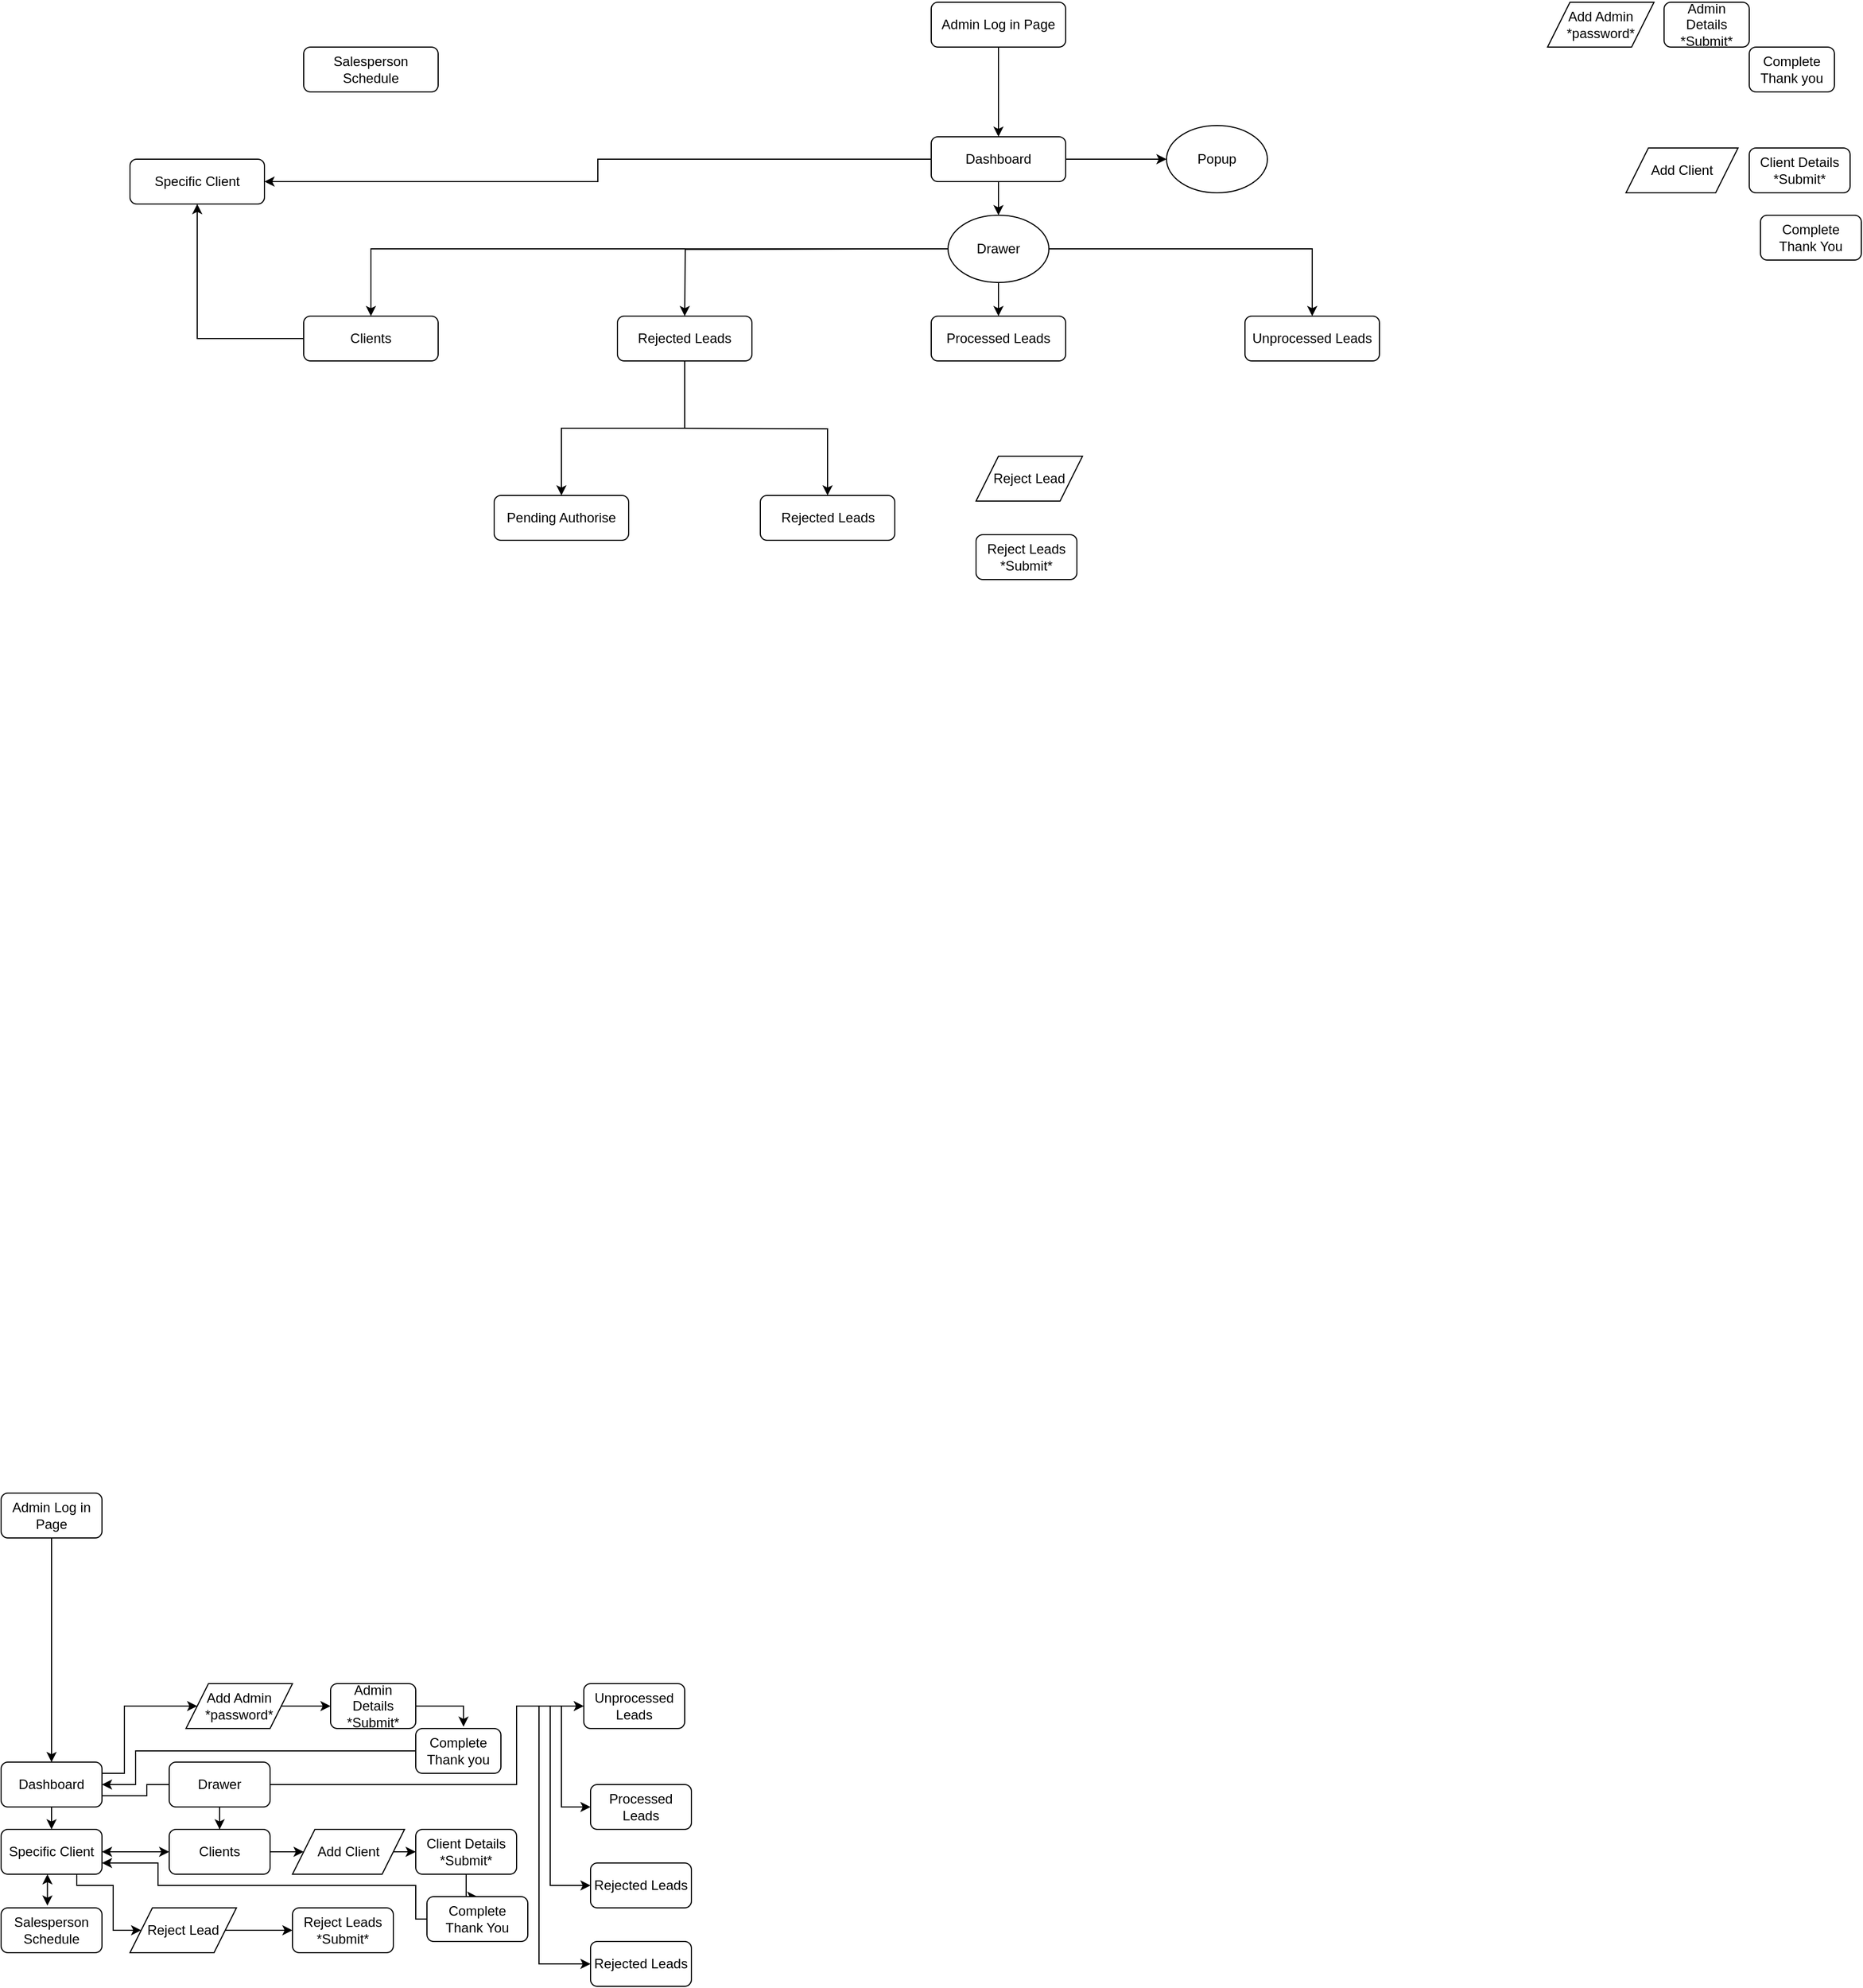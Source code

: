 <mxfile version="20.5.1" type="github">
  <diagram id="C5RBs43oDa-KdzZeNtuy" name="Page-1">
    <mxGraphModel dx="1298" dy="660" grid="1" gridSize="10" guides="1" tooltips="1" connect="1" arrows="1" fold="1" page="1" pageScale="1" pageWidth="2339" pageHeight="3300" math="0" shadow="0">
      <root>
        <mxCell id="WIyWlLk6GJQsqaUBKTNV-0" />
        <mxCell id="WIyWlLk6GJQsqaUBKTNV-1" parent="WIyWlLk6GJQsqaUBKTNV-0" />
        <mxCell id="pNnEN6fRzk_LjwezDTRE-0" value="Admin Log in Page" style="rounded=1;whiteSpace=wrap;html=1;" vertex="1" parent="WIyWlLk6GJQsqaUBKTNV-1">
          <mxGeometry x="1160" y="40" width="120" height="40" as="geometry" />
        </mxCell>
        <mxCell id="pNnEN6fRzk_LjwezDTRE-100" value="" style="edgeStyle=orthogonalEdgeStyle;rounded=0;orthogonalLoop=1;jettySize=auto;html=1;entryX=0.5;entryY=0;entryDx=0;entryDy=0;" edge="1" parent="WIyWlLk6GJQsqaUBKTNV-1" source="pNnEN6fRzk_LjwezDTRE-2" target="pNnEN6fRzk_LjwezDTRE-113">
          <mxGeometry relative="1" as="geometry">
            <mxPoint x="1220.0" y="240" as="targetPoint" />
          </mxGeometry>
        </mxCell>
        <mxCell id="pNnEN6fRzk_LjwezDTRE-106" style="edgeStyle=orthogonalEdgeStyle;rounded=0;orthogonalLoop=1;jettySize=auto;html=1;entryX=1;entryY=0.5;entryDx=0;entryDy=0;" edge="1" parent="WIyWlLk6GJQsqaUBKTNV-1" source="pNnEN6fRzk_LjwezDTRE-2" target="pNnEN6fRzk_LjwezDTRE-14">
          <mxGeometry relative="1" as="geometry" />
        </mxCell>
        <mxCell id="pNnEN6fRzk_LjwezDTRE-116" value="" style="edgeStyle=orthogonalEdgeStyle;rounded=0;orthogonalLoop=1;jettySize=auto;html=1;" edge="1" parent="WIyWlLk6GJQsqaUBKTNV-1" source="pNnEN6fRzk_LjwezDTRE-2" target="pNnEN6fRzk_LjwezDTRE-115">
          <mxGeometry relative="1" as="geometry" />
        </mxCell>
        <mxCell id="pNnEN6fRzk_LjwezDTRE-2" value="Dashboard" style="rounded=1;whiteSpace=wrap;html=1;" vertex="1" parent="WIyWlLk6GJQsqaUBKTNV-1">
          <mxGeometry x="1160" y="160" width="120" height="40" as="geometry" />
        </mxCell>
        <mxCell id="pNnEN6fRzk_LjwezDTRE-3" value="" style="endArrow=classic;html=1;rounded=0;exitX=0.5;exitY=1;exitDx=0;exitDy=0;entryX=0.5;entryY=0;entryDx=0;entryDy=0;" edge="1" parent="WIyWlLk6GJQsqaUBKTNV-1" source="pNnEN6fRzk_LjwezDTRE-0" target="pNnEN6fRzk_LjwezDTRE-2">
          <mxGeometry width="50" height="50" relative="1" as="geometry">
            <mxPoint x="1200" y="280" as="sourcePoint" />
            <mxPoint x="1250" y="230" as="targetPoint" />
          </mxGeometry>
        </mxCell>
        <mxCell id="pNnEN6fRzk_LjwezDTRE-101" value="" style="edgeStyle=orthogonalEdgeStyle;rounded=0;orthogonalLoop=1;jettySize=auto;html=1;exitX=0.5;exitY=1;exitDx=0;exitDy=0;" edge="1" parent="WIyWlLk6GJQsqaUBKTNV-1" source="pNnEN6fRzk_LjwezDTRE-113" target="pNnEN6fRzk_LjwezDTRE-31">
          <mxGeometry relative="1" as="geometry">
            <mxPoint x="1220.0" y="280" as="sourcePoint" />
          </mxGeometry>
        </mxCell>
        <mxCell id="pNnEN6fRzk_LjwezDTRE-102" style="edgeStyle=orthogonalEdgeStyle;rounded=0;orthogonalLoop=1;jettySize=auto;html=1;entryX=0.5;entryY=0;entryDx=0;entryDy=0;" edge="1" parent="WIyWlLk6GJQsqaUBKTNV-1">
          <mxGeometry relative="1" as="geometry">
            <mxPoint x="1160.0" y="260.0" as="sourcePoint" />
            <mxPoint x="940" y="320" as="targetPoint" />
          </mxGeometry>
        </mxCell>
        <mxCell id="pNnEN6fRzk_LjwezDTRE-103" style="edgeStyle=orthogonalEdgeStyle;rounded=0;orthogonalLoop=1;jettySize=auto;html=1;entryX=0.5;entryY=0;entryDx=0;entryDy=0;exitX=0;exitY=0.5;exitDx=0;exitDy=0;" edge="1" parent="WIyWlLk6GJQsqaUBKTNV-1" source="pNnEN6fRzk_LjwezDTRE-113" target="pNnEN6fRzk_LjwezDTRE-41">
          <mxGeometry relative="1" as="geometry">
            <mxPoint x="1160.0" y="260.0" as="sourcePoint" />
          </mxGeometry>
        </mxCell>
        <mxCell id="pNnEN6fRzk_LjwezDTRE-105" style="edgeStyle=orthogonalEdgeStyle;rounded=0;orthogonalLoop=1;jettySize=auto;html=1;entryX=0.5;entryY=0;entryDx=0;entryDy=0;exitX=1;exitY=0.5;exitDx=0;exitDy=0;" edge="1" parent="WIyWlLk6GJQsqaUBKTNV-1" source="pNnEN6fRzk_LjwezDTRE-113" target="pNnEN6fRzk_LjwezDTRE-32">
          <mxGeometry relative="1" as="geometry">
            <mxPoint x="1280.0" y="260.0" as="sourcePoint" />
          </mxGeometry>
        </mxCell>
        <mxCell id="pNnEN6fRzk_LjwezDTRE-22" value="" style="edgeStyle=orthogonalEdgeStyle;rounded=0;orthogonalLoop=1;jettySize=auto;html=1;exitX=1;exitY=0.25;exitDx=0;exitDy=0;" edge="1" parent="WIyWlLk6GJQsqaUBKTNV-1" target="pNnEN6fRzk_LjwezDTRE-12">
          <mxGeometry relative="1" as="geometry">
            <mxPoint x="120" y="150" as="sourcePoint" />
          </mxGeometry>
        </mxCell>
        <mxCell id="pNnEN6fRzk_LjwezDTRE-27" value="" style="edgeStyle=orthogonalEdgeStyle;rounded=0;orthogonalLoop=1;jettySize=auto;html=1;" edge="1" parent="WIyWlLk6GJQsqaUBKTNV-1" target="pNnEN6fRzk_LjwezDTRE-26">
          <mxGeometry relative="1" as="geometry">
            <mxPoint x="240" y="160" as="sourcePoint" />
          </mxGeometry>
        </mxCell>
        <mxCell id="pNnEN6fRzk_LjwezDTRE-14" value="Specific Client" style="rounded=1;whiteSpace=wrap;html=1;" vertex="1" parent="WIyWlLk6GJQsqaUBKTNV-1">
          <mxGeometry x="445" y="180" width="120" height="40" as="geometry" />
        </mxCell>
        <mxCell id="pNnEN6fRzk_LjwezDTRE-17" value="Salesperson Schedule" style="rounded=1;whiteSpace=wrap;html=1;" vertex="1" parent="WIyWlLk6GJQsqaUBKTNV-1">
          <mxGeometry x="600" y="80" width="120" height="40" as="geometry" />
        </mxCell>
        <mxCell id="pNnEN6fRzk_LjwezDTRE-21" value="Reject Lead" style="shape=parallelogram;perimeter=parallelogramPerimeter;whiteSpace=wrap;html=1;fixedSize=1;" vertex="1" parent="WIyWlLk6GJQsqaUBKTNV-1">
          <mxGeometry x="1200" y="445" width="95" height="40" as="geometry" />
        </mxCell>
        <mxCell id="pNnEN6fRzk_LjwezDTRE-24" value="&lt;div&gt;Add Admin&lt;/div&gt;&lt;div&gt;*password*&lt;br&gt;&lt;/div&gt;" style="shape=parallelogram;perimeter=parallelogramPerimeter;whiteSpace=wrap;html=1;fixedSize=1;" vertex="1" parent="WIyWlLk6GJQsqaUBKTNV-1">
          <mxGeometry x="1710" y="40" width="95" height="40" as="geometry" />
        </mxCell>
        <mxCell id="pNnEN6fRzk_LjwezDTRE-28" value="Reject Leads&lt;br&gt;*Submit*" style="rounded=1;whiteSpace=wrap;html=1;" vertex="1" parent="WIyWlLk6GJQsqaUBKTNV-1">
          <mxGeometry x="1200" y="515" width="90" height="40" as="geometry" />
        </mxCell>
        <mxCell id="pNnEN6fRzk_LjwezDTRE-31" value="Processed Leads" style="rounded=1;whiteSpace=wrap;html=1;" vertex="1" parent="WIyWlLk6GJQsqaUBKTNV-1">
          <mxGeometry x="1160" y="320" width="120" height="40" as="geometry" />
        </mxCell>
        <mxCell id="pNnEN6fRzk_LjwezDTRE-111" style="edgeStyle=orthogonalEdgeStyle;rounded=0;orthogonalLoop=1;jettySize=auto;html=1;entryX=0.5;entryY=0;entryDx=0;entryDy=0;" edge="1" parent="WIyWlLk6GJQsqaUBKTNV-1" source="pNnEN6fRzk_LjwezDTRE-117" target="pNnEN6fRzk_LjwezDTRE-109">
          <mxGeometry relative="1" as="geometry">
            <mxPoint x="950" y="400" as="sourcePoint" />
          </mxGeometry>
        </mxCell>
        <mxCell id="pNnEN6fRzk_LjwezDTRE-112" style="edgeStyle=orthogonalEdgeStyle;rounded=0;orthogonalLoop=1;jettySize=auto;html=1;entryX=0.5;entryY=0;entryDx=0;entryDy=0;" edge="1" parent="WIyWlLk6GJQsqaUBKTNV-1" target="pNnEN6fRzk_LjwezDTRE-110">
          <mxGeometry relative="1" as="geometry">
            <mxPoint x="930" y="420" as="sourcePoint" />
          </mxGeometry>
        </mxCell>
        <mxCell id="pNnEN6fRzk_LjwezDTRE-32" value="Unprocessed Leads" style="rounded=1;whiteSpace=wrap;html=1;" vertex="1" parent="WIyWlLk6GJQsqaUBKTNV-1">
          <mxGeometry x="1440" y="320" width="120" height="40" as="geometry" />
        </mxCell>
        <mxCell id="pNnEN6fRzk_LjwezDTRE-107" style="edgeStyle=orthogonalEdgeStyle;rounded=0;orthogonalLoop=1;jettySize=auto;html=1;entryX=0.5;entryY=1;entryDx=0;entryDy=0;" edge="1" parent="WIyWlLk6GJQsqaUBKTNV-1" source="pNnEN6fRzk_LjwezDTRE-41" target="pNnEN6fRzk_LjwezDTRE-14">
          <mxGeometry relative="1" as="geometry">
            <Array as="points">
              <mxPoint x="505" y="340" />
            </Array>
          </mxGeometry>
        </mxCell>
        <mxCell id="pNnEN6fRzk_LjwezDTRE-41" value="Clients" style="rounded=1;whiteSpace=wrap;html=1;" vertex="1" parent="WIyWlLk6GJQsqaUBKTNV-1">
          <mxGeometry x="600" y="320" width="120" height="40" as="geometry" />
        </mxCell>
        <mxCell id="pNnEN6fRzk_LjwezDTRE-42" value="Add Client" style="shape=parallelogram;perimeter=parallelogramPerimeter;whiteSpace=wrap;html=1;fixedSize=1;" vertex="1" parent="WIyWlLk6GJQsqaUBKTNV-1">
          <mxGeometry x="1780" y="170" width="100" height="40" as="geometry" />
        </mxCell>
        <mxCell id="pNnEN6fRzk_LjwezDTRE-43" value="Client Details&lt;br&gt;*Submit*" style="rounded=1;whiteSpace=wrap;html=1;" vertex="1" parent="WIyWlLk6GJQsqaUBKTNV-1">
          <mxGeometry x="1890" y="170" width="90" height="40" as="geometry" />
        </mxCell>
        <mxCell id="pNnEN6fRzk_LjwezDTRE-53" value="&lt;div&gt;Admin Details&lt;/div&gt;&lt;div&gt;*Submit*&lt;br&gt;&lt;/div&gt;" style="rounded=1;whiteSpace=wrap;html=1;" vertex="1" parent="WIyWlLk6GJQsqaUBKTNV-1">
          <mxGeometry x="1814" y="40" width="76" height="40" as="geometry" />
        </mxCell>
        <mxCell id="pNnEN6fRzk_LjwezDTRE-55" value="&lt;div&gt;Complete&lt;/div&gt;&lt;div&gt;Thank you&lt;br&gt;&lt;/div&gt;" style="rounded=1;whiteSpace=wrap;html=1;" vertex="1" parent="WIyWlLk6GJQsqaUBKTNV-1">
          <mxGeometry x="1890" y="80" width="76" height="40" as="geometry" />
        </mxCell>
        <mxCell id="pNnEN6fRzk_LjwezDTRE-58" value="&lt;div&gt;Complete&lt;/div&gt;&lt;div&gt;Thank You&lt;br&gt;&lt;/div&gt;" style="rounded=1;whiteSpace=wrap;html=1;" vertex="1" parent="WIyWlLk6GJQsqaUBKTNV-1">
          <mxGeometry x="1900" y="230" width="90" height="40" as="geometry" />
        </mxCell>
        <mxCell id="pNnEN6fRzk_LjwezDTRE-62" value="Admin Log in Page" style="rounded=1;whiteSpace=wrap;html=1;" vertex="1" parent="WIyWlLk6GJQsqaUBKTNV-1">
          <mxGeometry x="330" y="1370" width="90" height="40" as="geometry" />
        </mxCell>
        <mxCell id="pNnEN6fRzk_LjwezDTRE-63" style="edgeStyle=orthogonalEdgeStyle;rounded=0;orthogonalLoop=1;jettySize=auto;html=1;exitX=0.5;exitY=1;exitDx=0;exitDy=0;entryX=0.5;entryY=0;entryDx=0;entryDy=0;" edge="1" parent="WIyWlLk6GJQsqaUBKTNV-1" source="pNnEN6fRzk_LjwezDTRE-64">
          <mxGeometry relative="1" as="geometry">
            <mxPoint x="375" y="1670" as="targetPoint" />
          </mxGeometry>
        </mxCell>
        <mxCell id="pNnEN6fRzk_LjwezDTRE-64" value="Dashboard" style="rounded=1;whiteSpace=wrap;html=1;" vertex="1" parent="WIyWlLk6GJQsqaUBKTNV-1">
          <mxGeometry x="330" y="1610" width="90" height="40" as="geometry" />
        </mxCell>
        <mxCell id="pNnEN6fRzk_LjwezDTRE-65" value="" style="endArrow=classic;html=1;rounded=0;exitX=0.5;exitY=1;exitDx=0;exitDy=0;entryX=0.5;entryY=0;entryDx=0;entryDy=0;" edge="1" parent="WIyWlLk6GJQsqaUBKTNV-1" source="pNnEN6fRzk_LjwezDTRE-62" target="pNnEN6fRzk_LjwezDTRE-64">
          <mxGeometry width="50" height="50" relative="1" as="geometry">
            <mxPoint x="370" y="1610" as="sourcePoint" />
            <mxPoint x="420" y="1560" as="targetPoint" />
          </mxGeometry>
        </mxCell>
        <mxCell id="pNnEN6fRzk_LjwezDTRE-66" value="" style="endArrow=classic;html=1;rounded=0;exitX=1;exitY=0.75;exitDx=0;exitDy=0;entryX=0;entryY=0.5;entryDx=0;entryDy=0;" edge="1" parent="WIyWlLk6GJQsqaUBKTNV-1" source="pNnEN6fRzk_LjwezDTRE-64" target="pNnEN6fRzk_LjwezDTRE-69">
          <mxGeometry width="50" height="50" relative="1" as="geometry">
            <mxPoint x="370" y="1610" as="sourcePoint" />
            <mxPoint x="470.0" y="1620" as="targetPoint" />
            <Array as="points">
              <mxPoint x="460" y="1640" />
              <mxPoint x="460" y="1630" />
              <mxPoint x="495" y="1630" />
            </Array>
          </mxGeometry>
        </mxCell>
        <mxCell id="pNnEN6fRzk_LjwezDTRE-67" style="edgeStyle=orthogonalEdgeStyle;rounded=0;orthogonalLoop=1;jettySize=auto;html=1;exitX=1;exitY=0.5;exitDx=0;exitDy=0;entryX=0;entryY=0.5;entryDx=0;entryDy=0;" edge="1" parent="WIyWlLk6GJQsqaUBKTNV-1" source="pNnEN6fRzk_LjwezDTRE-69" target="pNnEN6fRzk_LjwezDTRE-79">
          <mxGeometry relative="1" as="geometry">
            <Array as="points">
              <mxPoint x="790" y="1630" />
              <mxPoint x="790" y="1560" />
            </Array>
          </mxGeometry>
        </mxCell>
        <mxCell id="pNnEN6fRzk_LjwezDTRE-68" value="" style="edgeStyle=orthogonalEdgeStyle;rounded=0;orthogonalLoop=1;jettySize=auto;html=1;" edge="1" parent="WIyWlLk6GJQsqaUBKTNV-1" source="pNnEN6fRzk_LjwezDTRE-69" target="pNnEN6fRzk_LjwezDTRE-87">
          <mxGeometry relative="1" as="geometry" />
        </mxCell>
        <mxCell id="pNnEN6fRzk_LjwezDTRE-69" value="Drawer" style="rounded=1;whiteSpace=wrap;html=1;" vertex="1" parent="WIyWlLk6GJQsqaUBKTNV-1">
          <mxGeometry x="480" y="1610" width="90" height="40" as="geometry" />
        </mxCell>
        <mxCell id="pNnEN6fRzk_LjwezDTRE-70" style="edgeStyle=orthogonalEdgeStyle;rounded=0;orthogonalLoop=1;jettySize=auto;html=1;entryX=0;entryY=0.5;entryDx=0;entryDy=0;exitX=0.75;exitY=1;exitDx=0;exitDy=0;" edge="1" parent="WIyWlLk6GJQsqaUBKTNV-1" source="pNnEN6fRzk_LjwezDTRE-71" target="pNnEN6fRzk_LjwezDTRE-74">
          <mxGeometry relative="1" as="geometry">
            <mxPoint x="430" y="1690" as="sourcePoint" />
            <Array as="points">
              <mxPoint x="398" y="1720" />
              <mxPoint x="430" y="1720" />
              <mxPoint x="430" y="1760" />
            </Array>
          </mxGeometry>
        </mxCell>
        <mxCell id="pNnEN6fRzk_LjwezDTRE-71" value="Specific Client" style="rounded=1;whiteSpace=wrap;html=1;" vertex="1" parent="WIyWlLk6GJQsqaUBKTNV-1">
          <mxGeometry x="330" y="1670" width="90" height="40" as="geometry" />
        </mxCell>
        <mxCell id="pNnEN6fRzk_LjwezDTRE-72" value="Salesperson Schedule" style="rounded=1;whiteSpace=wrap;html=1;" vertex="1" parent="WIyWlLk6GJQsqaUBKTNV-1">
          <mxGeometry x="330" y="1740" width="90" height="40" as="geometry" />
        </mxCell>
        <mxCell id="pNnEN6fRzk_LjwezDTRE-73" value="" style="edgeStyle=orthogonalEdgeStyle;rounded=0;orthogonalLoop=1;jettySize=auto;html=1;" edge="1" parent="WIyWlLk6GJQsqaUBKTNV-1" source="pNnEN6fRzk_LjwezDTRE-74" target="pNnEN6fRzk_LjwezDTRE-78">
          <mxGeometry relative="1" as="geometry" />
        </mxCell>
        <mxCell id="pNnEN6fRzk_LjwezDTRE-74" value="Reject Lead" style="shape=parallelogram;perimeter=parallelogramPerimeter;whiteSpace=wrap;html=1;fixedSize=1;" vertex="1" parent="WIyWlLk6GJQsqaUBKTNV-1">
          <mxGeometry x="445" y="1740" width="95" height="40" as="geometry" />
        </mxCell>
        <mxCell id="pNnEN6fRzk_LjwezDTRE-75" value="" style="edgeStyle=orthogonalEdgeStyle;rounded=0;orthogonalLoop=1;jettySize=auto;html=1;entryX=0;entryY=0.5;entryDx=0;entryDy=0;" edge="1" parent="WIyWlLk6GJQsqaUBKTNV-1" source="pNnEN6fRzk_LjwezDTRE-76" target="pNnEN6fRzk_LjwezDTRE-96">
          <mxGeometry relative="1" as="geometry">
            <mxPoint x="610" y="1570" as="targetPoint" />
          </mxGeometry>
        </mxCell>
        <mxCell id="pNnEN6fRzk_LjwezDTRE-76" value="&lt;div&gt;Add Admin&lt;/div&gt;&lt;div&gt;*password*&lt;br&gt;&lt;/div&gt;" style="shape=parallelogram;perimeter=parallelogramPerimeter;whiteSpace=wrap;html=1;fixedSize=1;" vertex="1" parent="WIyWlLk6GJQsqaUBKTNV-1">
          <mxGeometry x="495" y="1540" width="95" height="40" as="geometry" />
        </mxCell>
        <mxCell id="pNnEN6fRzk_LjwezDTRE-77" value="" style="endArrow=classic;html=1;rounded=0;exitX=1;exitY=0.25;exitDx=0;exitDy=0;" edge="1" parent="WIyWlLk6GJQsqaUBKTNV-1" source="pNnEN6fRzk_LjwezDTRE-64" target="pNnEN6fRzk_LjwezDTRE-76">
          <mxGeometry width="50" height="50" relative="1" as="geometry">
            <mxPoint x="490" y="1650" as="sourcePoint" />
            <mxPoint x="540" y="1600" as="targetPoint" />
            <Array as="points">
              <mxPoint x="440" y="1620" />
              <mxPoint x="440" y="1560" />
              <mxPoint x="460" y="1560" />
            </Array>
          </mxGeometry>
        </mxCell>
        <mxCell id="pNnEN6fRzk_LjwezDTRE-78" value="Reject Leads&lt;br&gt;*Submit*" style="rounded=1;whiteSpace=wrap;html=1;" vertex="1" parent="WIyWlLk6GJQsqaUBKTNV-1">
          <mxGeometry x="590" y="1740" width="90" height="40" as="geometry" />
        </mxCell>
        <mxCell id="pNnEN6fRzk_LjwezDTRE-79" value="Unprocessed Leads" style="rounded=1;whiteSpace=wrap;html=1;" vertex="1" parent="WIyWlLk6GJQsqaUBKTNV-1">
          <mxGeometry x="850" y="1540" width="90" height="40" as="geometry" />
        </mxCell>
        <mxCell id="pNnEN6fRzk_LjwezDTRE-80" value="Processed Leads" style="rounded=1;whiteSpace=wrap;html=1;" vertex="1" parent="WIyWlLk6GJQsqaUBKTNV-1">
          <mxGeometry x="856" y="1630" width="90" height="40" as="geometry" />
        </mxCell>
        <mxCell id="pNnEN6fRzk_LjwezDTRE-81" value="Rejected Leads" style="rounded=1;whiteSpace=wrap;html=1;" vertex="1" parent="WIyWlLk6GJQsqaUBKTNV-1">
          <mxGeometry x="856" y="1700" width="90" height="40" as="geometry" />
        </mxCell>
        <mxCell id="pNnEN6fRzk_LjwezDTRE-82" value="Rejected Leads" style="rounded=1;whiteSpace=wrap;html=1;" vertex="1" parent="WIyWlLk6GJQsqaUBKTNV-1">
          <mxGeometry x="856" y="1770" width="90" height="40" as="geometry" />
        </mxCell>
        <mxCell id="pNnEN6fRzk_LjwezDTRE-83" value="" style="endArrow=classic;html=1;rounded=0;entryX=0;entryY=0.5;entryDx=0;entryDy=0;" edge="1" parent="WIyWlLk6GJQsqaUBKTNV-1" target="pNnEN6fRzk_LjwezDTRE-80">
          <mxGeometry width="50" height="50" relative="1" as="geometry">
            <mxPoint x="830" y="1560" as="sourcePoint" />
            <mxPoint x="830" y="1660" as="targetPoint" />
            <Array as="points">
              <mxPoint x="830" y="1650" />
            </Array>
          </mxGeometry>
        </mxCell>
        <mxCell id="pNnEN6fRzk_LjwezDTRE-84" value="" style="endArrow=classic;html=1;rounded=0;entryX=0;entryY=0.5;entryDx=0;entryDy=0;" edge="1" parent="WIyWlLk6GJQsqaUBKTNV-1" target="pNnEN6fRzk_LjwezDTRE-81">
          <mxGeometry width="50" height="50" relative="1" as="geometry">
            <mxPoint x="820" y="1560" as="sourcePoint" />
            <mxPoint x="846" y="1650" as="targetPoint" />
            <Array as="points">
              <mxPoint x="820" y="1720" />
            </Array>
          </mxGeometry>
        </mxCell>
        <mxCell id="pNnEN6fRzk_LjwezDTRE-85" value="" style="endArrow=classic;html=1;rounded=0;entryX=0;entryY=0.5;entryDx=0;entryDy=0;" edge="1" parent="WIyWlLk6GJQsqaUBKTNV-1" target="pNnEN6fRzk_LjwezDTRE-82">
          <mxGeometry width="50" height="50" relative="1" as="geometry">
            <mxPoint x="810" y="1560" as="sourcePoint" />
            <mxPoint x="846" y="1720" as="targetPoint" />
            <Array as="points">
              <mxPoint x="810" y="1790" />
            </Array>
          </mxGeometry>
        </mxCell>
        <mxCell id="pNnEN6fRzk_LjwezDTRE-86" value="" style="edgeStyle=orthogonalEdgeStyle;rounded=0;orthogonalLoop=1;jettySize=auto;html=1;" edge="1" parent="WIyWlLk6GJQsqaUBKTNV-1" source="pNnEN6fRzk_LjwezDTRE-87" target="pNnEN6fRzk_LjwezDTRE-89">
          <mxGeometry relative="1" as="geometry" />
        </mxCell>
        <mxCell id="pNnEN6fRzk_LjwezDTRE-87" value="Clients" style="rounded=1;whiteSpace=wrap;html=1;" vertex="1" parent="WIyWlLk6GJQsqaUBKTNV-1">
          <mxGeometry x="480" y="1670" width="90" height="40" as="geometry" />
        </mxCell>
        <mxCell id="pNnEN6fRzk_LjwezDTRE-88" value="" style="edgeStyle=orthogonalEdgeStyle;rounded=0;orthogonalLoop=1;jettySize=auto;html=1;" edge="1" parent="WIyWlLk6GJQsqaUBKTNV-1" source="pNnEN6fRzk_LjwezDTRE-89" target="pNnEN6fRzk_LjwezDTRE-91">
          <mxGeometry relative="1" as="geometry" />
        </mxCell>
        <mxCell id="pNnEN6fRzk_LjwezDTRE-89" value="Add Client" style="shape=parallelogram;perimeter=parallelogramPerimeter;whiteSpace=wrap;html=1;fixedSize=1;" vertex="1" parent="WIyWlLk6GJQsqaUBKTNV-1">
          <mxGeometry x="590" y="1670" width="100" height="40" as="geometry" />
        </mxCell>
        <mxCell id="pNnEN6fRzk_LjwezDTRE-90" value="" style="edgeStyle=orthogonalEdgeStyle;rounded=0;orthogonalLoop=1;jettySize=auto;html=1;" edge="1" parent="WIyWlLk6GJQsqaUBKTNV-1" source="pNnEN6fRzk_LjwezDTRE-91" target="pNnEN6fRzk_LjwezDTRE-99">
          <mxGeometry relative="1" as="geometry" />
        </mxCell>
        <mxCell id="pNnEN6fRzk_LjwezDTRE-91" value="Client Details&lt;br&gt;*Submit*" style="rounded=1;whiteSpace=wrap;html=1;" vertex="1" parent="WIyWlLk6GJQsqaUBKTNV-1">
          <mxGeometry x="700" y="1670" width="90" height="40" as="geometry" />
        </mxCell>
        <mxCell id="pNnEN6fRzk_LjwezDTRE-92" value="" style="endArrow=classic;startArrow=classic;html=1;rounded=0;exitX=1;exitY=0.5;exitDx=0;exitDy=0;entryX=0;entryY=0.5;entryDx=0;entryDy=0;" edge="1" parent="WIyWlLk6GJQsqaUBKTNV-1" source="pNnEN6fRzk_LjwezDTRE-71" target="pNnEN6fRzk_LjwezDTRE-87">
          <mxGeometry width="50" height="50" relative="1" as="geometry">
            <mxPoint x="520" y="1710" as="sourcePoint" />
            <mxPoint x="570" y="1660" as="targetPoint" />
          </mxGeometry>
        </mxCell>
        <mxCell id="pNnEN6fRzk_LjwezDTRE-93" value="" style="endArrow=classic;startArrow=classic;html=1;rounded=0;entryX=0.459;entryY=1;entryDx=0;entryDy=0;entryPerimeter=0;exitX=0.459;exitY=-0.05;exitDx=0;exitDy=0;exitPerimeter=0;" edge="1" parent="WIyWlLk6GJQsqaUBKTNV-1" source="pNnEN6fRzk_LjwezDTRE-72" target="pNnEN6fRzk_LjwezDTRE-71">
          <mxGeometry width="50" height="50" relative="1" as="geometry">
            <mxPoint x="370" y="1740" as="sourcePoint" />
            <mxPoint x="420" y="1690" as="targetPoint" />
          </mxGeometry>
        </mxCell>
        <mxCell id="pNnEN6fRzk_LjwezDTRE-94" value="" style="edgeStyle=orthogonalEdgeStyle;rounded=0;orthogonalLoop=1;jettySize=auto;html=1;entryX=1;entryY=0.5;entryDx=0;entryDy=0;exitX=0;exitY=0.5;exitDx=0;exitDy=0;" edge="1" parent="WIyWlLk6GJQsqaUBKTNV-1" source="pNnEN6fRzk_LjwezDTRE-97" target="pNnEN6fRzk_LjwezDTRE-64">
          <mxGeometry relative="1" as="geometry">
            <mxPoint x="420" y="1620" as="targetPoint" />
            <Array as="points">
              <mxPoint x="450" y="1600" />
              <mxPoint x="450" y="1630" />
            </Array>
          </mxGeometry>
        </mxCell>
        <mxCell id="pNnEN6fRzk_LjwezDTRE-95" style="edgeStyle=orthogonalEdgeStyle;rounded=0;orthogonalLoop=1;jettySize=auto;html=1;entryX=0.561;entryY=-0.04;entryDx=0;entryDy=0;entryPerimeter=0;" edge="1" parent="WIyWlLk6GJQsqaUBKTNV-1" source="pNnEN6fRzk_LjwezDTRE-96" target="pNnEN6fRzk_LjwezDTRE-97">
          <mxGeometry relative="1" as="geometry">
            <Array as="points">
              <mxPoint x="743" y="1560" />
            </Array>
          </mxGeometry>
        </mxCell>
        <mxCell id="pNnEN6fRzk_LjwezDTRE-96" value="&lt;div&gt;Admin Details&lt;/div&gt;&lt;div&gt;*Submit*&lt;br&gt;&lt;/div&gt;" style="rounded=1;whiteSpace=wrap;html=1;" vertex="1" parent="WIyWlLk6GJQsqaUBKTNV-1">
          <mxGeometry x="624" y="1540" width="76" height="40" as="geometry" />
        </mxCell>
        <mxCell id="pNnEN6fRzk_LjwezDTRE-97" value="&lt;div&gt;Complete&lt;/div&gt;&lt;div&gt;Thank you&lt;br&gt;&lt;/div&gt;" style="rounded=1;whiteSpace=wrap;html=1;" vertex="1" parent="WIyWlLk6GJQsqaUBKTNV-1">
          <mxGeometry x="700" y="1580" width="76" height="40" as="geometry" />
        </mxCell>
        <mxCell id="pNnEN6fRzk_LjwezDTRE-98" style="edgeStyle=orthogonalEdgeStyle;rounded=0;orthogonalLoop=1;jettySize=auto;html=1;" edge="1" parent="WIyWlLk6GJQsqaUBKTNV-1" source="pNnEN6fRzk_LjwezDTRE-99">
          <mxGeometry relative="1" as="geometry">
            <mxPoint x="420" y="1700" as="targetPoint" />
            <Array as="points">
              <mxPoint x="700" y="1750" />
              <mxPoint x="700" y="1720" />
              <mxPoint x="470" y="1720" />
              <mxPoint x="470" y="1700" />
            </Array>
          </mxGeometry>
        </mxCell>
        <mxCell id="pNnEN6fRzk_LjwezDTRE-99" value="&lt;div&gt;Complete&lt;/div&gt;&lt;div&gt;Thank You&lt;br&gt;&lt;/div&gt;" style="rounded=1;whiteSpace=wrap;html=1;" vertex="1" parent="WIyWlLk6GJQsqaUBKTNV-1">
          <mxGeometry x="710" y="1730" width="90" height="40" as="geometry" />
        </mxCell>
        <mxCell id="pNnEN6fRzk_LjwezDTRE-109" value="Pending Authorise" style="rounded=1;whiteSpace=wrap;html=1;" vertex="1" parent="WIyWlLk6GJQsqaUBKTNV-1">
          <mxGeometry x="770" y="480" width="120" height="40" as="geometry" />
        </mxCell>
        <mxCell id="pNnEN6fRzk_LjwezDTRE-110" value="Rejected Leads" style="rounded=1;whiteSpace=wrap;html=1;" vertex="1" parent="WIyWlLk6GJQsqaUBKTNV-1">
          <mxGeometry x="1007.5" y="480" width="120" height="40" as="geometry" />
        </mxCell>
        <mxCell id="pNnEN6fRzk_LjwezDTRE-113" value="Drawer" style="ellipse;whiteSpace=wrap;html=1;" vertex="1" parent="WIyWlLk6GJQsqaUBKTNV-1">
          <mxGeometry x="1175" y="230" width="90" height="60" as="geometry" />
        </mxCell>
        <mxCell id="pNnEN6fRzk_LjwezDTRE-115" value="Popup" style="ellipse;whiteSpace=wrap;html=1;" vertex="1" parent="WIyWlLk6GJQsqaUBKTNV-1">
          <mxGeometry x="1370" y="150" width="90" height="60" as="geometry" />
        </mxCell>
        <mxCell id="pNnEN6fRzk_LjwezDTRE-117" value="Rejected Leads" style="rounded=1;whiteSpace=wrap;html=1;" vertex="1" parent="WIyWlLk6GJQsqaUBKTNV-1">
          <mxGeometry x="880" y="320" width="120" height="40" as="geometry" />
        </mxCell>
      </root>
    </mxGraphModel>
  </diagram>
</mxfile>

